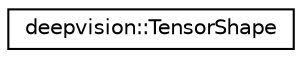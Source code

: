 digraph "Graphical Class Hierarchy"
{
  edge [fontname="Helvetica",fontsize="10",labelfontname="Helvetica",labelfontsize="10"];
  node [fontname="Helvetica",fontsize="10",shape=record];
  rankdir="LR";
  Node0 [label="deepvision::TensorShape",height=0.2,width=0.4,color="black", fillcolor="white", style="filled",URL="$de/d1c/classdeepvision_1_1TensorShape.html",tooltip="Shape of a tensor. "];
}
